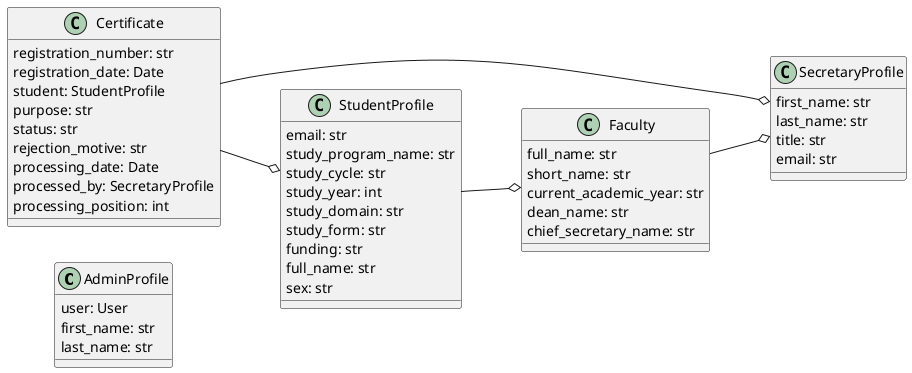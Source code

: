 @startuml

left to right direction

class AdminProfile {
    user: User
    first_name: str
    last_name: str
}

class SecretaryProfile {
    first_name: str
    last_name: str
    title: str
    email: str
}

class Faculty {
    full_name: str
    short_name: str
    current_academic_year: str
    dean_name: str
    chief_secretary_name: str
}

class StudentProfile {
    email: str
    study_program_name: str
    study_cycle: str
    study_year: int
    study_domain: str
    study_form: str
    funding: str
    full_name: str
    sex: str
}

class Certificate {
    registration_number: str
    registration_date: Date
    student: StudentProfile
    purpose: str
    status: str
    rejection_motive: str
    processing_date: Date
    processed_by: SecretaryProfile
    processing_position: int
}

StudentProfile --o Faculty
Certificate --o StudentProfile
Faculty --o SecretaryProfile
Certificate --o SecretaryProfile

@enduml
